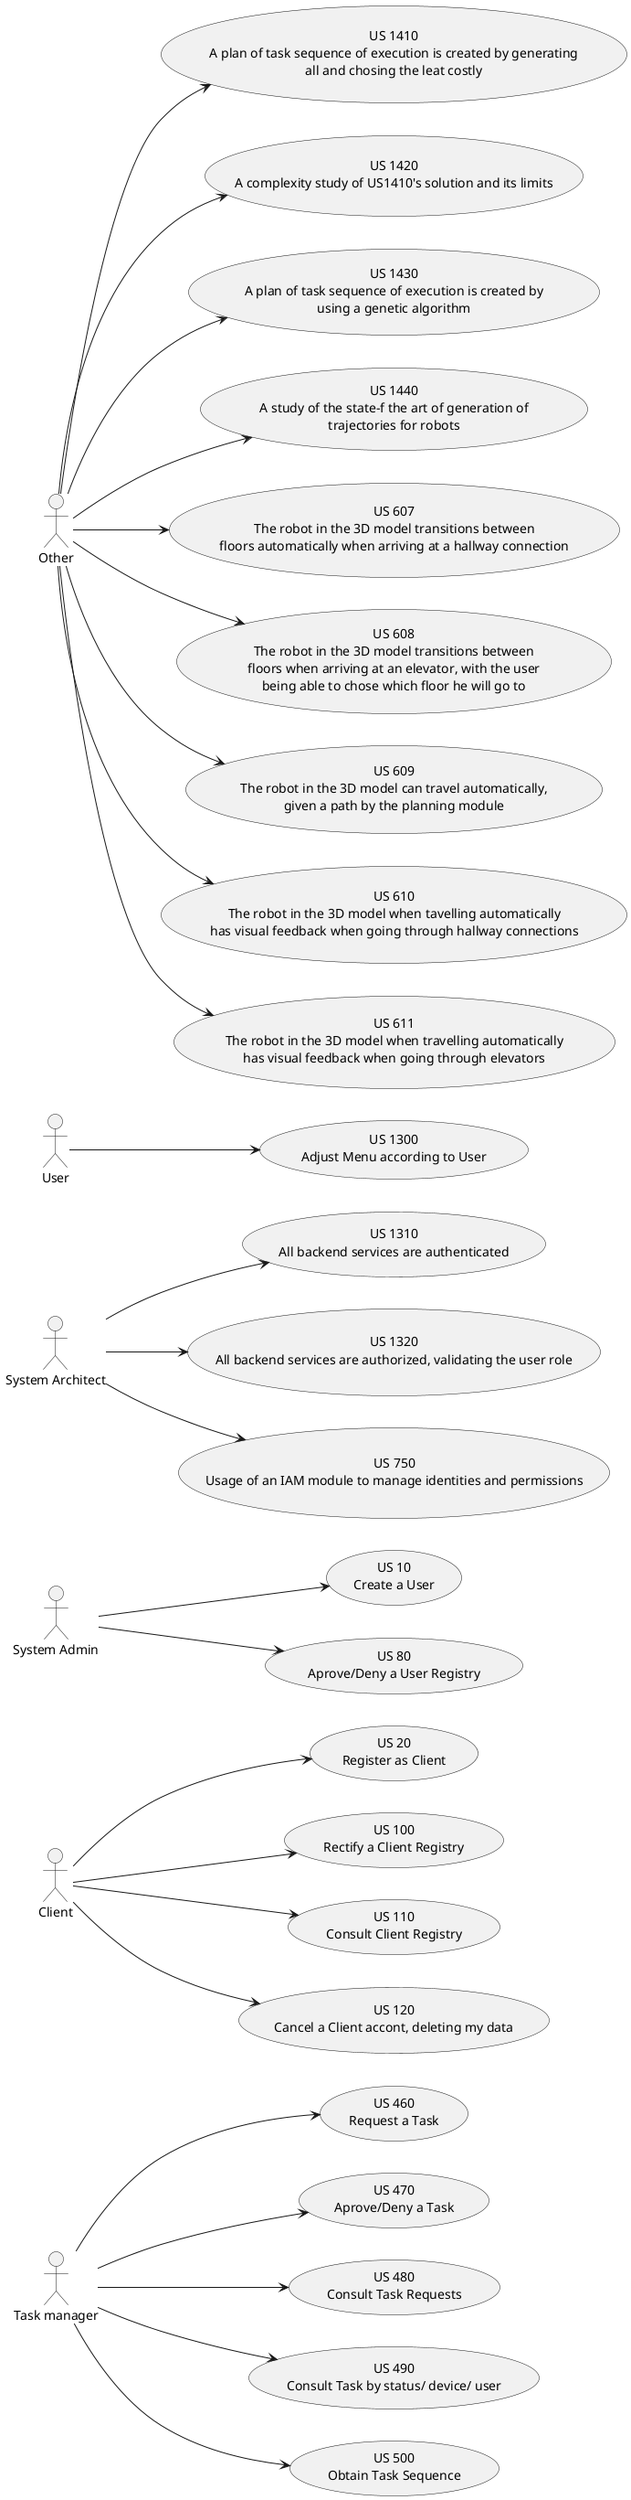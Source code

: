 @startuml

left to right direction
actor "Task manager" as taskmanager
actor "Client" as client
actor "System Admin" as systemadmin
actor "System Architect" as systemarchitect
actor "User" as user
actor "Other" as other
"US 460\nRequest a Task" as (usecase1)
"US 470\nAprove/Deny a Task" as (usecase2)
"US 480\nConsult Task Requests" as (usecase3)
"US 490\nConsult Task by status/ device/ user" as (usecase4)
"US 500\nObtain Task Sequence" as (usecase5)
"US 10\nCreate a User" as (usecase6)
"US 20\nRegister as Client" as (usecase7)
"US 80\nAprove/Deny a User Registry" as (usecase8)
"US 100\nRectify a Client Registry" as (usecase9)
"US 110\nConsult Client Registry" as (usecase10)
"US 120\nCancel a Client accont, deleting my data" as (usecase11)
"US 1300\nAdjust Menu according to User" as (usecase12)
"US 1310\nAll backend services are authenticated" as (usecase13)
"US 1320\nAll backend services are authorized, validating the user role" as (usecase14)
"US 750\nUsage of an IAM module to manage identities and permissions" as (usecase15)
"US 1410\nA plan of task sequence of execution is created by generating\nall and chosing the leat costly" as (usecase16)
"US 1420\nA complexity study of US1410's solution and its limits" as (usecase17)
"US 1430\nA plan of task sequence of execution is created by\nusing a genetic algorithm" as (usecase18)
"US 1440\nA study of the state-f the art of generation of\ntrajectories for robots" as (usecase19)
"US 607\nThe robot in the 3D model transitions between\nfloors automatically when arriving at a hallway connection" as (usecase20)
"US 608\nThe robot in the 3D model transitions between\nfloors when arriving at an elevator, with the user\nbeing able to chose which floor he will go to" as (usecase21)
"US 609\nThe robot in the 3D model can travel automatically,\ngiven a path by the planning module" as (usecase22)
"US 610\nThe robot in the 3D model when tavelling automatically\nhas visual feedback when going through hallway connections" as (usecase23)
"US 611\nThe robot in the 3D model when travelling automatically\nhas visual feedback when going through elevators" as (usecase24)

taskmanager --> usecase1
taskmanager --> usecase2
taskmanager --> usecase3
taskmanager --> usecase4
taskmanager --> usecase5
systemadmin --> usecase6
client --> usecase7
systemadmin --> usecase8
client --> usecase9
client --> usecase10
client --> usecase11
user --> usecase12
systemarchitect --> usecase13
systemarchitect --> usecase14
systemarchitect --> usecase15
other --> usecase16
other --> usecase17
other --> usecase18
other --> usecase19
other --> usecase20
other --> usecase21
other --> usecase22
other --> usecase23
other --> usecase24


@enduml